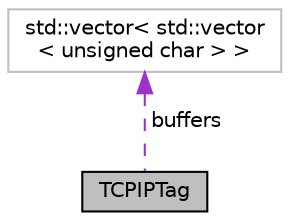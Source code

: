 digraph "TCPIPTag"
{
 // LATEX_PDF_SIZE
  edge [fontname="Helvetica",fontsize="10",labelfontname="Helvetica",labelfontsize="10"];
  node [fontname="Helvetica",fontsize="10",shape=record];
  Node1 [label="TCPIPTag",height=0.2,width=0.4,color="black", fillcolor="grey75", style="filled", fontcolor="black",tooltip=" "];
  Node2 -> Node1 [dir="back",color="darkorchid3",fontsize="10",style="dashed",label=" buffers" ,fontname="Helvetica"];
  Node2 [label="std::vector\< std::vector\l\< unsigned char \> \>",height=0.2,width=0.4,color="grey75", fillcolor="white", style="filled",tooltip=" "];
}
